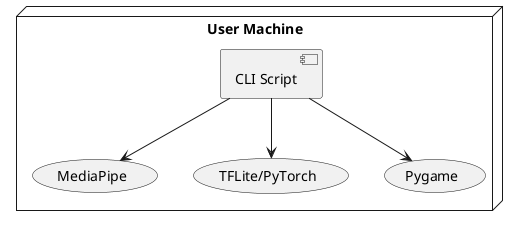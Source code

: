 @startuml
node "User Machine" {
  [CLI Script] --> (MediaPipe)
  [CLI Script] --> (TFLite/PyTorch)
  [CLI Script] --> (Pygame)
}
@enduml
